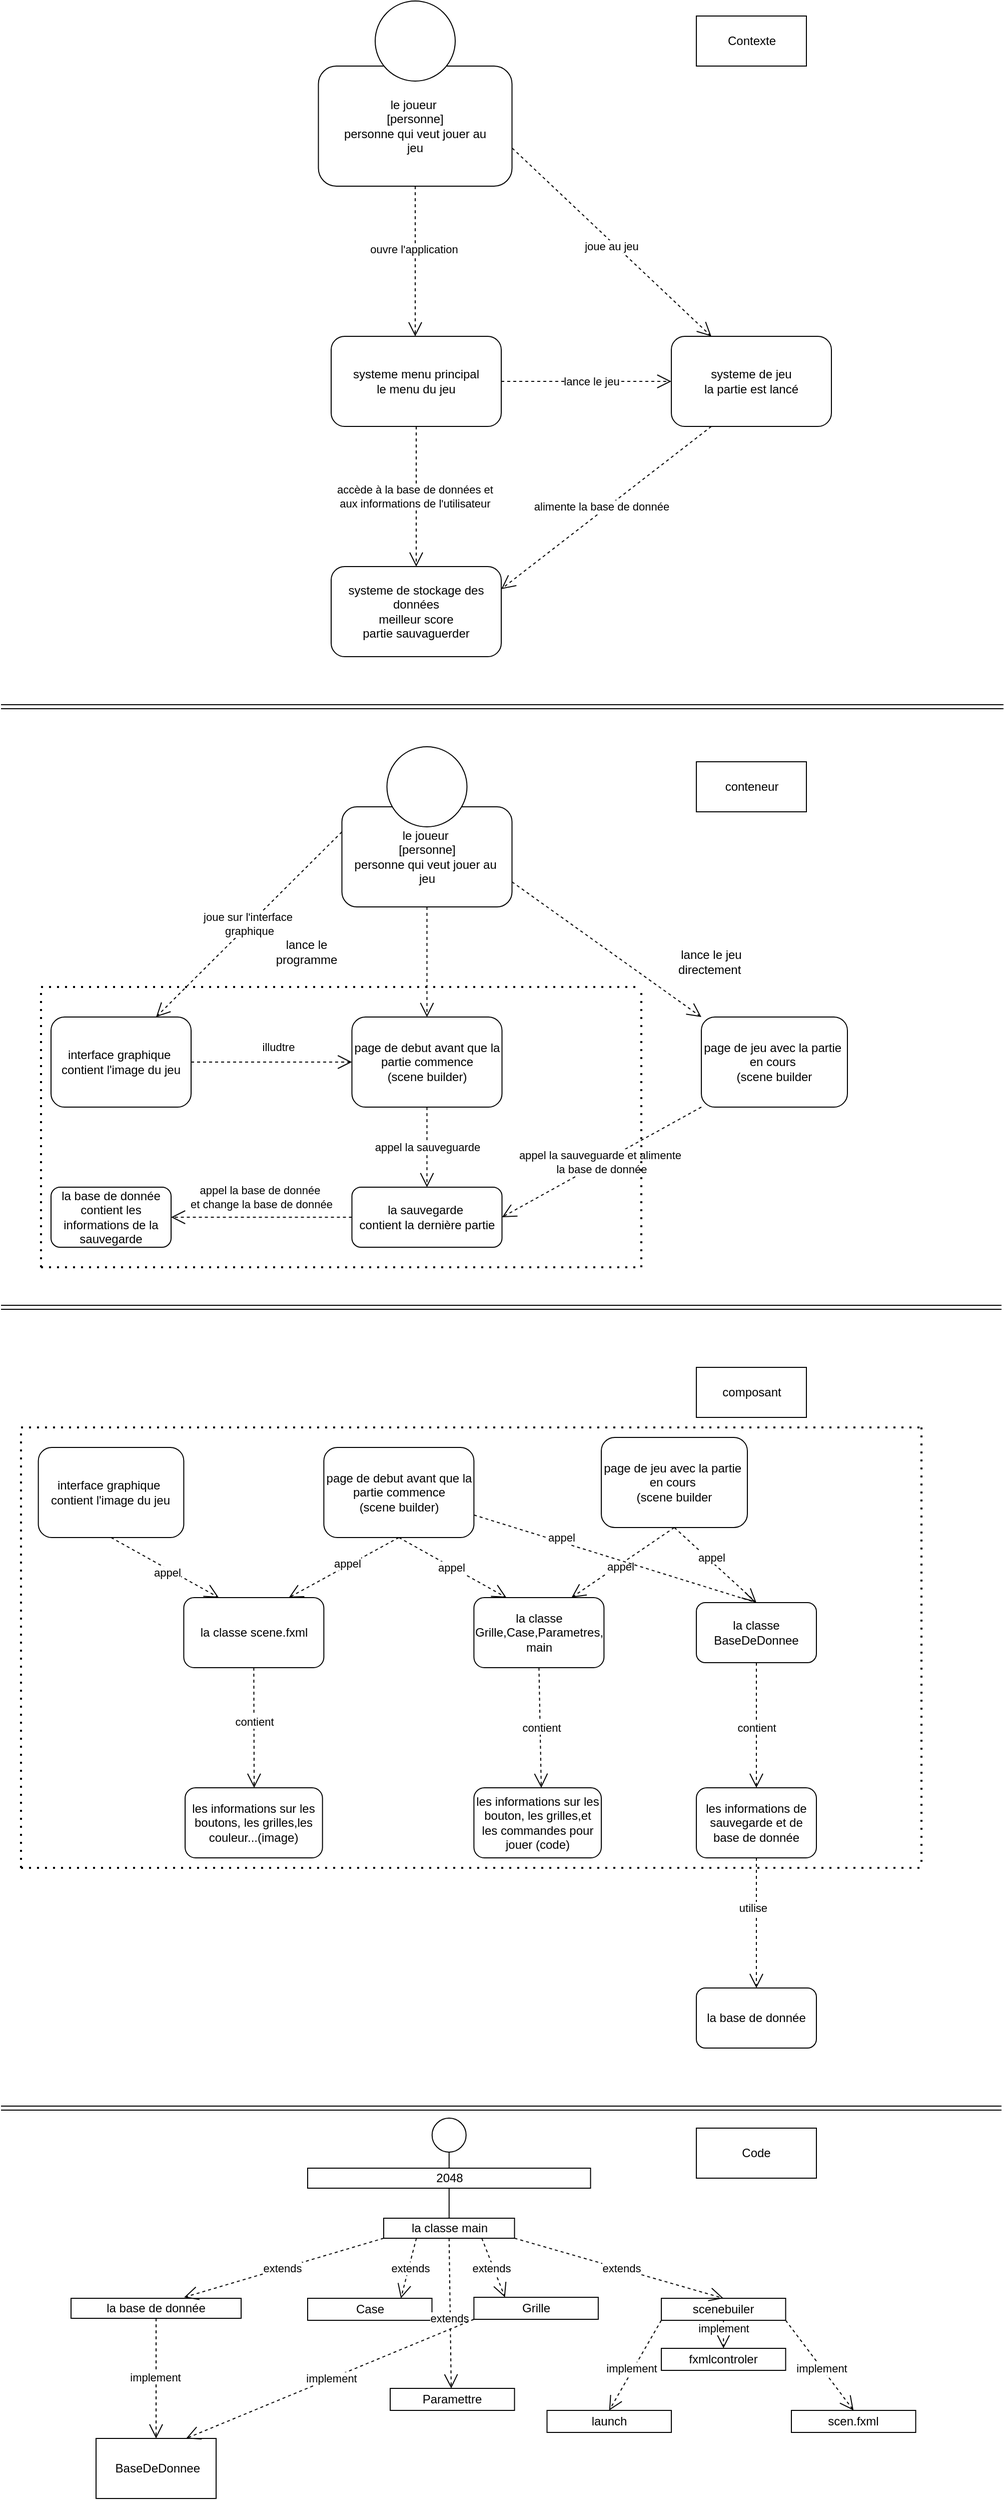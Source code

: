 <mxfile version="20.7.4" type="device"><diagram id="f_n2MWQCEkxtBgX8KyKz" name="Page-1"><mxGraphModel dx="1434" dy="802" grid="1" gridSize="10" guides="1" tooltips="1" connect="1" arrows="1" fold="1" page="1" pageScale="1" pageWidth="827" pageHeight="1169" math="0" shadow="0"><root><mxCell id="0"/><mxCell id="1" parent="0"/><mxCell id="XCGW9679U_AOxH5DLsGi-2" value="&lt;br&gt;" style="rounded=1;whiteSpace=wrap;html=1;" parent="1" vertex="1"><mxGeometry x="317.25" y="80" width="193.5" height="120" as="geometry"/></mxCell><mxCell id="XCGW9679U_AOxH5DLsGi-3" value="" style="ellipse;whiteSpace=wrap;html=1;aspect=fixed;" parent="1" vertex="1"><mxGeometry x="374" y="15" width="80" height="80" as="geometry"/></mxCell><mxCell id="XCGW9679U_AOxH5DLsGi-5" value="le joueur&amp;nbsp;&lt;br&gt;[personne]&lt;br&gt;personne qui veut jouer au jeu" style="text;strokeColor=none;align=center;fillColor=none;html=1;verticalAlign=middle;whiteSpace=wrap;rounded=0;" parent="1" vertex="1"><mxGeometry x="336" y="95" width="156" height="90" as="geometry"/></mxCell><mxCell id="XCGW9679U_AOxH5DLsGi-8" value="ouvre l'application&amp;nbsp;" style="endArrow=open;endSize=12;dashed=1;html=1;rounded=0;exitX=0.5;exitY=1;exitDx=0;exitDy=0;" parent="1" source="XCGW9679U_AOxH5DLsGi-2" edge="1"><mxGeometry x="-0.158" width="160" relative="1" as="geometry"><mxPoint x="330" y="380" as="sourcePoint"/><mxPoint x="414" y="350" as="targetPoint"/><mxPoint as="offset"/></mxGeometry></mxCell><mxCell id="bxx62z62F2Oq8NDC_ObV-1" value="" style="rounded=1;whiteSpace=wrap;html=1;" parent="1" vertex="1"><mxGeometry x="330" y="350" width="170" height="90" as="geometry"/></mxCell><mxCell id="bxx62z62F2Oq8NDC_ObV-2" value="systeme menu principal&lt;br&gt;le menu du jeu" style="text;strokeColor=none;align=center;fillColor=none;html=1;verticalAlign=middle;whiteSpace=wrap;rounded=0;" parent="1" vertex="1"><mxGeometry x="340" y="360" width="150" height="70" as="geometry"/></mxCell><mxCell id="bxx62z62F2Oq8NDC_ObV-3" value="accède à la base de données et&amp;nbsp;&lt;br&gt;aux informations de l'utilisateur&amp;nbsp;" style="endArrow=open;endSize=12;dashed=1;html=1;rounded=0;exitX=0.5;exitY=1;exitDx=0;exitDy=0;" parent="1" source="bxx62z62F2Oq8NDC_ObV-1" edge="1"><mxGeometry width="160" relative="1" as="geometry"><mxPoint x="330" y="410" as="sourcePoint"/><mxPoint x="415" y="580" as="targetPoint"/><mxPoint as="offset"/></mxGeometry></mxCell><mxCell id="bxx62z62F2Oq8NDC_ObV-4" value="" style="rounded=1;whiteSpace=wrap;html=1;" parent="1" vertex="1"><mxGeometry x="330" y="580" width="170" height="90" as="geometry"/></mxCell><mxCell id="bxx62z62F2Oq8NDC_ObV-7" value="systeme de stockage des données&lt;br&gt;meilleur score&lt;br&gt;partie sauvaguerder" style="text;strokeColor=none;align=center;fillColor=none;html=1;verticalAlign=middle;whiteSpace=wrap;rounded=0;" parent="1" vertex="1"><mxGeometry x="340" y="590" width="150" height="70" as="geometry"/></mxCell><mxCell id="bxx62z62F2Oq8NDC_ObV-8" value="lance le jeu" style="endArrow=open;endSize=12;dashed=1;html=1;rounded=0;exitX=1;exitY=0.5;exitDx=0;exitDy=0;" parent="1" source="bxx62z62F2Oq8NDC_ObV-1" edge="1"><mxGeometry x="0.059" width="160" relative="1" as="geometry"><mxPoint x="330" y="370" as="sourcePoint"/><mxPoint x="670" y="395" as="targetPoint"/><Array as="points"><mxPoint x="590" y="395"/></Array><mxPoint as="offset"/></mxGeometry></mxCell><mxCell id="bxx62z62F2Oq8NDC_ObV-9" value="" style="rounded=1;whiteSpace=wrap;html=1;" parent="1" vertex="1"><mxGeometry x="670" y="350" width="160" height="90" as="geometry"/></mxCell><mxCell id="bxx62z62F2Oq8NDC_ObV-11" value="systeme de jeu&lt;br&gt;la partie est lancé" style="text;strokeColor=none;align=center;fillColor=none;html=1;verticalAlign=middle;whiteSpace=wrap;rounded=0;" parent="1" vertex="1"><mxGeometry x="680" y="360" width="140" height="70" as="geometry"/></mxCell><mxCell id="bxx62z62F2Oq8NDC_ObV-13" value="alimente la base de donnée" style="endArrow=open;endSize=12;dashed=1;html=1;rounded=0;exitX=0.25;exitY=1;exitDx=0;exitDy=0;entryX=1;entryY=0.25;entryDx=0;entryDy=0;" parent="1" source="bxx62z62F2Oq8NDC_ObV-9" target="bxx62z62F2Oq8NDC_ObV-4" edge="1"><mxGeometry x="0.024" y="-4" width="160" relative="1" as="geometry"><mxPoint x="330" y="360" as="sourcePoint"/><mxPoint x="490" y="360" as="targetPoint"/><mxPoint as="offset"/></mxGeometry></mxCell><mxCell id="bxx62z62F2Oq8NDC_ObV-14" value="joue au jeu" style="endArrow=open;endSize=12;dashed=1;html=1;rounded=0;exitX=1.001;exitY=0.683;exitDx=0;exitDy=0;exitPerimeter=0;entryX=0.25;entryY=0;entryDx=0;entryDy=0;" parent="1" source="XCGW9679U_AOxH5DLsGi-2" target="bxx62z62F2Oq8NDC_ObV-9" edge="1"><mxGeometry x="0.018" y="-3" width="160" relative="1" as="geometry"><mxPoint x="330" y="360" as="sourcePoint"/><mxPoint x="490" y="360" as="targetPoint"/><mxPoint as="offset"/></mxGeometry></mxCell><mxCell id="bxx62z62F2Oq8NDC_ObV-17" value="le joueur&amp;nbsp;&lt;br&gt;[personne]&lt;br&gt;personne qui veut jouer au&amp;nbsp;&lt;br&gt;jeu" style="rounded=1;whiteSpace=wrap;html=1;" parent="1" vertex="1"><mxGeometry x="340.75" y="820" width="170" height="100" as="geometry"/></mxCell><mxCell id="bxx62z62F2Oq8NDC_ObV-18" value="" style="ellipse;whiteSpace=wrap;html=1;aspect=fixed;" parent="1" vertex="1"><mxGeometry x="385.75" y="760" width="80" height="80" as="geometry"/></mxCell><mxCell id="bxx62z62F2Oq8NDC_ObV-20" value="page de debut avant que la partie commence&lt;br&gt;(scene builder)" style="rounded=1;whiteSpace=wrap;html=1;" parent="1" vertex="1"><mxGeometry x="350.75" y="1030" width="150" height="90" as="geometry"/></mxCell><mxCell id="bxx62z62F2Oq8NDC_ObV-21" value="" style="endArrow=open;endSize=12;dashed=1;html=1;rounded=0;exitX=0.5;exitY=1;exitDx=0;exitDy=0;entryX=0.5;entryY=0;entryDx=0;entryDy=0;" parent="1" source="bxx62z62F2Oq8NDC_ObV-17" target="bxx62z62F2Oq8NDC_ObV-20" edge="1"><mxGeometry x="-0.226" y="-74" width="160" relative="1" as="geometry"><mxPoint x="330" y="970" as="sourcePoint"/><mxPoint x="490" y="970" as="targetPoint"/><mxPoint as="offset"/></mxGeometry></mxCell><mxCell id="bxx62z62F2Oq8NDC_ObV-23" value="" style="endArrow=open;endSize=12;dashed=1;html=1;rounded=0;exitX=1;exitY=0.75;exitDx=0;exitDy=0;entryX=0;entryY=0;entryDx=0;entryDy=0;" parent="1" source="bxx62z62F2Oq8NDC_ObV-17" target="bxx62z62F2Oq8NDC_ObV-24" edge="1"><mxGeometry x="0.113" y="69" width="160" relative="1" as="geometry"><mxPoint x="330" y="970" as="sourcePoint"/><mxPoint x="511" y="1030" as="targetPoint"/><mxPoint as="offset"/></mxGeometry></mxCell><mxCell id="bxx62z62F2Oq8NDC_ObV-24" value="page de jeu avec la partie&amp;nbsp;&lt;br&gt;en cours&amp;nbsp;&lt;br&gt;(scene builder" style="rounded=1;whiteSpace=wrap;html=1;" parent="1" vertex="1"><mxGeometry x="700" y="1030" width="146" height="90" as="geometry"/></mxCell><mxCell id="bxx62z62F2Oq8NDC_ObV-25" value="appel la sauveguarde" style="endArrow=open;endSize=12;dashed=1;html=1;rounded=0;exitX=0.5;exitY=1;exitDx=0;exitDy=0;entryX=0.5;entryY=0;entryDx=0;entryDy=0;" parent="1" source="bxx62z62F2Oq8NDC_ObV-20" target="bxx62z62F2Oq8NDC_ObV-28" edge="1"><mxGeometry width="160" relative="1" as="geometry"><mxPoint x="339" y="1120" as="sourcePoint"/><mxPoint x="360" y="1200" as="targetPoint"/></mxGeometry></mxCell><mxCell id="bxx62z62F2Oq8NDC_ObV-26" value="appel la sauveguarde et alimente&amp;nbsp;&lt;br&gt;la base de donnée" style="endArrow=open;endSize=12;dashed=1;html=1;rounded=0;exitX=0;exitY=1;exitDx=0;exitDy=0;entryX=1;entryY=0.5;entryDx=0;entryDy=0;" parent="1" source="bxx62z62F2Oq8NDC_ObV-24" target="bxx62z62F2Oq8NDC_ObV-28" edge="1"><mxGeometry width="160" relative="1" as="geometry"><mxPoint x="330" y="1160" as="sourcePoint"/><mxPoint x="480" y="1200" as="targetPoint"/></mxGeometry></mxCell><mxCell id="bxx62z62F2Oq8NDC_ObV-28" value="la sauvegarde&amp;nbsp;&lt;br&gt;contient la dernière partie" style="rounded=1;whiteSpace=wrap;html=1;" parent="1" vertex="1"><mxGeometry x="350.75" y="1200" width="150" height="60" as="geometry"/></mxCell><mxCell id="bxx62z62F2Oq8NDC_ObV-29" value="lance le programme" style="text;strokeColor=none;align=center;fillColor=none;html=1;verticalAlign=middle;whiteSpace=wrap;rounded=0;" parent="1" vertex="1"><mxGeometry x="260" y="950" width="90.75" height="30" as="geometry"/></mxCell><mxCell id="bxx62z62F2Oq8NDC_ObV-30" value="lance le jeu directement&amp;nbsp;" style="text;strokeColor=none;align=center;fillColor=none;html=1;verticalAlign=middle;whiteSpace=wrap;rounded=0;" parent="1" vertex="1"><mxGeometry x="680" y="960" width="60" height="30" as="geometry"/></mxCell><mxCell id="bxx62z62F2Oq8NDC_ObV-32" value="" style="endArrow=none;dashed=1;html=1;dashPattern=1 3;strokeWidth=2;rounded=0;" parent="1" edge="1"><mxGeometry width="50" height="50" relative="1" as="geometry"><mxPoint x="40" y="1000" as="sourcePoint"/><mxPoint x="640" y="1000" as="targetPoint"/></mxGeometry></mxCell><mxCell id="bxx62z62F2Oq8NDC_ObV-33" value="" style="endArrow=none;dashed=1;html=1;dashPattern=1 3;strokeWidth=2;rounded=0;" parent="1" edge="1"><mxGeometry width="50" height="50" relative="1" as="geometry"><mxPoint x="640" y="1280" as="sourcePoint"/><mxPoint x="640" y="1000" as="targetPoint"/></mxGeometry></mxCell><mxCell id="bxx62z62F2Oq8NDC_ObV-34" value="" style="endArrow=none;dashed=1;html=1;dashPattern=1 3;strokeWidth=2;rounded=0;" parent="1" edge="1"><mxGeometry width="50" height="50" relative="1" as="geometry"><mxPoint x="40" y="1280" as="sourcePoint"/><mxPoint x="40" y="1000" as="targetPoint"/></mxGeometry></mxCell><mxCell id="bxx62z62F2Oq8NDC_ObV-35" value="" style="endArrow=none;dashed=1;html=1;dashPattern=1 3;strokeWidth=2;rounded=0;" parent="1" edge="1"><mxGeometry width="50" height="50" relative="1" as="geometry"><mxPoint x="40" y="1280" as="sourcePoint"/><mxPoint x="640" y="1280" as="targetPoint"/></mxGeometry></mxCell><mxCell id="bxx62z62F2Oq8NDC_ObV-36" value="la base de donnée&lt;br&gt;contient les informations de la sauvegarde" style="rounded=1;whiteSpace=wrap;html=1;" parent="1" vertex="1"><mxGeometry x="50" y="1200" width="120" height="60" as="geometry"/></mxCell><mxCell id="bxx62z62F2Oq8NDC_ObV-37" value="appel la base de donnée&amp;nbsp;&lt;br&gt;et change la base de donnée" style="endArrow=open;endSize=12;dashed=1;html=1;rounded=0;entryX=1;entryY=0.5;entryDx=0;entryDy=0;exitX=0;exitY=0.5;exitDx=0;exitDy=0;" parent="1" source="bxx62z62F2Oq8NDC_ObV-28" target="bxx62z62F2Oq8NDC_ObV-36" edge="1"><mxGeometry x="0.004" y="-20" width="160" relative="1" as="geometry"><mxPoint x="330" y="1030" as="sourcePoint"/><mxPoint x="490" y="1030" as="targetPoint"/><mxPoint as="offset"/></mxGeometry></mxCell><mxCell id="bxx62z62F2Oq8NDC_ObV-38" value="interface graphique&amp;nbsp;&lt;br&gt;contient l'image du jeu" style="rounded=1;whiteSpace=wrap;html=1;" parent="1" vertex="1"><mxGeometry x="50" y="1030" width="140" height="90" as="geometry"/></mxCell><mxCell id="bxx62z62F2Oq8NDC_ObV-40" value="joue sur l'interface&amp;nbsp;&lt;br&gt;graphique" style="endArrow=open;endSize=12;dashed=1;html=1;rounded=0;entryX=0.75;entryY=0;entryDx=0;entryDy=0;exitX=0;exitY=0.25;exitDx=0;exitDy=0;" parent="1" source="bxx62z62F2Oq8NDC_ObV-17" target="bxx62z62F2Oq8NDC_ObV-38" edge="1"><mxGeometry width="160" relative="1" as="geometry"><mxPoint x="330" y="1000" as="sourcePoint"/><mxPoint x="490" y="1000" as="targetPoint"/></mxGeometry></mxCell><mxCell id="bxx62z62F2Oq8NDC_ObV-41" value="illudtre" style="endArrow=open;endSize=12;dashed=1;html=1;rounded=0;exitX=1;exitY=0.5;exitDx=0;exitDy=0;entryX=0;entryY=0.5;entryDx=0;entryDy=0;" parent="1" source="bxx62z62F2Oq8NDC_ObV-38" target="bxx62z62F2Oq8NDC_ObV-20" edge="1"><mxGeometry x="0.081" y="15" width="160" relative="1" as="geometry"><mxPoint x="330" y="990" as="sourcePoint"/><mxPoint x="490" y="990" as="targetPoint"/><mxPoint as="offset"/></mxGeometry></mxCell><mxCell id="bxx62z62F2Oq8NDC_ObV-43" value="Contexte" style="html=1;" parent="1" vertex="1"><mxGeometry x="695" y="30" width="110" height="50" as="geometry"/></mxCell><mxCell id="bxx62z62F2Oq8NDC_ObV-44" value="" style="shape=link;html=1;rounded=0;" parent="1" edge="1"><mxGeometry width="100" relative="1" as="geometry"><mxPoint y="720" as="sourcePoint"/><mxPoint x="1002" y="720" as="targetPoint"/></mxGeometry></mxCell><mxCell id="bxx62z62F2Oq8NDC_ObV-45" value="conteneur" style="html=1;" parent="1" vertex="1"><mxGeometry x="695" y="775" width="110" height="50" as="geometry"/></mxCell><mxCell id="bxx62z62F2Oq8NDC_ObV-47" value="" style="shape=link;html=1;rounded=0;" parent="1" edge="1"><mxGeometry width="100" relative="1" as="geometry"><mxPoint y="1320" as="sourcePoint"/><mxPoint x="1000" y="1320" as="targetPoint"/></mxGeometry></mxCell><mxCell id="bxx62z62F2Oq8NDC_ObV-48" value="composant" style="html=1;" parent="1" vertex="1"><mxGeometry x="695" y="1380" width="110" height="50" as="geometry"/></mxCell><mxCell id="bxx62z62F2Oq8NDC_ObV-52" value="interface graphique&amp;nbsp;&lt;br&gt;contient l'image du jeu" style="rounded=1;whiteSpace=wrap;html=1;" parent="1" vertex="1"><mxGeometry x="37.31" y="1460" width="145.38" height="90" as="geometry"/></mxCell><mxCell id="bxx62z62F2Oq8NDC_ObV-53" value="page de debut avant que la partie commence&lt;br&gt;(scene builder)" style="rounded=1;whiteSpace=wrap;html=1;" parent="1" vertex="1"><mxGeometry x="322.69" y="1460" width="150" height="90" as="geometry"/></mxCell><mxCell id="bxx62z62F2Oq8NDC_ObV-54" value="&lt;font style=&quot;vertical-align: inherit;&quot;&gt;&lt;font style=&quot;vertical-align: inherit;&quot;&gt;appel&lt;/font&gt;&lt;/font&gt;" style="endArrow=open;endSize=12;dashed=1;html=1;rounded=0;exitX=0.5;exitY=1;exitDx=0;exitDy=0;entryX=0.25;entryY=0;entryDx=0;entryDy=0;" parent="1" source="bxx62z62F2Oq8NDC_ObV-52" target="bxx62z62F2Oq8NDC_ObV-55" edge="1"><mxGeometry x="0.06" y="-3" width="160" relative="1" as="geometry"><mxPoint x="400" y="1750" as="sourcePoint"/><mxPoint x="310" y="1680" as="targetPoint"/><mxPoint as="offset"/></mxGeometry></mxCell><mxCell id="bxx62z62F2Oq8NDC_ObV-55" value="la classe scene.fxml&lt;br&gt;" style="rounded=1;whiteSpace=wrap;html=1;" parent="1" vertex="1"><mxGeometry x="182.69" y="1610" width="140" height="70" as="geometry"/></mxCell><mxCell id="bxx62z62F2Oq8NDC_ObV-58" value="page de jeu avec la partie&amp;nbsp;&lt;br&gt;en cours&amp;nbsp;&lt;br&gt;(scene builder" style="rounded=1;whiteSpace=wrap;html=1;" parent="1" vertex="1"><mxGeometry x="600" y="1450" width="146" height="90" as="geometry"/></mxCell><mxCell id="XHBotWARn2kSDnQEhnO9-2" value="&lt;font style=&quot;vertical-align: inherit;&quot;&gt;&lt;font style=&quot;vertical-align: inherit;&quot;&gt;appel&lt;/font&gt;&lt;/font&gt;" style="endArrow=open;endSize=12;dashed=1;html=1;rounded=0;exitX=0.5;exitY=1;exitDx=0;exitDy=0;entryX=0.75;entryY=0;entryDx=0;entryDy=0;" parent="1" source="bxx62z62F2Oq8NDC_ObV-53" target="bxx62z62F2Oq8NDC_ObV-55" edge="1"><mxGeometry x="-0.072" y="-2" width="160" relative="1" as="geometry"><mxPoint x="650" y="1570" as="sourcePoint"/><mxPoint x="810" y="1570" as="targetPoint"/><mxPoint as="offset"/></mxGeometry></mxCell><mxCell id="XHBotWARn2kSDnQEhnO9-3" value="&lt;font style=&quot;vertical-align: inherit;&quot;&gt;&lt;font style=&quot;vertical-align: inherit;&quot;&gt;contient&lt;/font&gt;&lt;/font&gt;" style="endArrow=open;endSize=12;dashed=1;html=1;rounded=0;exitX=0.5;exitY=1;exitDx=0;exitDy=0;" parent="1" source="bxx62z62F2Oq8NDC_ObV-55" edge="1"><mxGeometry x="-0.091" width="160" relative="1" as="geometry"><mxPoint x="650" y="1710" as="sourcePoint"/><mxPoint x="253" y="1800" as="targetPoint"/><mxPoint as="offset"/></mxGeometry></mxCell><mxCell id="XHBotWARn2kSDnQEhnO9-4" value="les informations sur les boutons, les grilles,les couleur...(image)" style="rounded=1;whiteSpace=wrap;html=1;" parent="1" vertex="1"><mxGeometry x="184.03" y="1800" width="137.31" height="70" as="geometry"/></mxCell><mxCell id="XHBotWARn2kSDnQEhnO9-5" value="la classe Grille,Case,Parametres,&lt;br&gt;main" style="rounded=1;whiteSpace=wrap;html=1;" parent="1" vertex="1"><mxGeometry x="472.69" y="1610" width="130" height="70" as="geometry"/></mxCell><mxCell id="XHBotWARn2kSDnQEhnO9-6" value="appel" style="endArrow=open;endSize=12;dashed=1;html=1;rounded=0;exitX=0.5;exitY=1;exitDx=0;exitDy=0;entryX=0.25;entryY=0;entryDx=0;entryDy=0;" parent="1" source="bxx62z62F2Oq8NDC_ObV-53" target="XHBotWARn2kSDnQEhnO9-5" edge="1"><mxGeometry x="-0.02" y="-1" width="160" relative="1" as="geometry"><mxPoint x="650" y="1550" as="sourcePoint"/><mxPoint x="810" y="1550" as="targetPoint"/><mxPoint as="offset"/></mxGeometry></mxCell><mxCell id="XHBotWARn2kSDnQEhnO9-8" value="appel" style="endArrow=open;endSize=12;dashed=1;html=1;rounded=0;entryX=0.75;entryY=0;entryDx=0;entryDy=0;exitX=0.5;exitY=1;exitDx=0;exitDy=0;" parent="1" source="bxx62z62F2Oq8NDC_ObV-58" target="XHBotWARn2kSDnQEhnO9-5" edge="1"><mxGeometry x="0.082" y="3" width="160" relative="1" as="geometry"><mxPoint x="650" y="1550" as="sourcePoint"/><mxPoint x="810" y="1550" as="targetPoint"/><mxPoint y="-1" as="offset"/></mxGeometry></mxCell><mxCell id="XHBotWARn2kSDnQEhnO9-9" value="contient" style="endArrow=open;endSize=12;dashed=1;html=1;rounded=0;exitX=0.5;exitY=1;exitDx=0;exitDy=0;" parent="1" source="XHBotWARn2kSDnQEhnO9-5" edge="1"><mxGeometry x="0.0" y="1" width="160" relative="1" as="geometry"><mxPoint x="650" y="1780" as="sourcePoint"/><mxPoint x="540" y="1800" as="targetPoint"/><mxPoint as="offset"/></mxGeometry></mxCell><mxCell id="XHBotWARn2kSDnQEhnO9-10" value="les informations sur les bouton, les grilles,et les commandes pour jouer (code)" style="rounded=1;whiteSpace=wrap;html=1;" parent="1" vertex="1"><mxGeometry x="472.69" y="1800" width="127.31" height="70" as="geometry"/></mxCell><mxCell id="XHBotWARn2kSDnQEhnO9-11" value="appel" style="endArrow=open;endSize=12;dashed=1;html=1;rounded=0;exitX=1;exitY=0.75;exitDx=0;exitDy=0;entryX=0.5;entryY=0;entryDx=0;entryDy=0;" parent="1" source="bxx62z62F2Oq8NDC_ObV-53" target="XHBotWARn2kSDnQEhnO9-14" edge="1"><mxGeometry x="-0.391" y="4" width="160" relative="1" as="geometry"><mxPoint x="650" y="1760" as="sourcePoint"/><mxPoint x="720" y="1600" as="targetPoint"/><mxPoint as="offset"/></mxGeometry></mxCell><mxCell id="XHBotWARn2kSDnQEhnO9-13" value="appel" style="endArrow=open;endSize=12;dashed=1;html=1;rounded=0;exitX=0.5;exitY=1;exitDx=0;exitDy=0;entryX=0.5;entryY=0;entryDx=0;entryDy=0;" parent="1" source="bxx62z62F2Oq8NDC_ObV-58" target="XHBotWARn2kSDnQEhnO9-14" edge="1"><mxGeometry x="-0.144" y="3" width="160" relative="1" as="geometry"><mxPoint x="650" y="1820" as="sourcePoint"/><mxPoint x="720" y="1600" as="targetPoint"/><mxPoint as="offset"/></mxGeometry></mxCell><mxCell id="XHBotWARn2kSDnQEhnO9-14" value="la classe BaseDeDonnee" style="rounded=1;whiteSpace=wrap;html=1;" parent="1" vertex="1"><mxGeometry x="695" y="1615" width="120" height="60" as="geometry"/></mxCell><mxCell id="XHBotWARn2kSDnQEhnO9-15" value="contient" style="endArrow=open;endSize=12;dashed=1;html=1;rounded=0;exitX=0.5;exitY=1;exitDx=0;exitDy=0;" parent="1" source="XHBotWARn2kSDnQEhnO9-14" target="XHBotWARn2kSDnQEhnO9-16" edge="1"><mxGeometry x="0.04" width="160" relative="1" as="geometry"><mxPoint x="650" y="1810" as="sourcePoint"/><mxPoint x="755" y="1790" as="targetPoint"/><mxPoint as="offset"/></mxGeometry></mxCell><mxCell id="XHBotWARn2kSDnQEhnO9-16" value="les informations de sauvegarde et de base de donnée" style="rounded=1;whiteSpace=wrap;html=1;" parent="1" vertex="1"><mxGeometry x="695" y="1800" width="120" height="70" as="geometry"/></mxCell><mxCell id="XHBotWARn2kSDnQEhnO9-17" value="la base de donnée" style="rounded=1;whiteSpace=wrap;html=1;" parent="1" vertex="1"><mxGeometry x="695" y="2000" width="120" height="60" as="geometry"/></mxCell><mxCell id="XHBotWARn2kSDnQEhnO9-18" value="utilise&amp;nbsp;" style="endArrow=open;endSize=12;dashed=1;html=1;rounded=0;exitX=0.5;exitY=1;exitDx=0;exitDy=0;entryX=0.5;entryY=0;entryDx=0;entryDy=0;" parent="1" source="XHBotWARn2kSDnQEhnO9-16" target="XHBotWARn2kSDnQEhnO9-17" edge="1"><mxGeometry x="-0.232" y="-2" width="160" relative="1" as="geometry"><mxPoint x="650" y="1800" as="sourcePoint"/><mxPoint x="810" y="1800" as="targetPoint"/><mxPoint as="offset"/></mxGeometry></mxCell><mxCell id="XHBotWARn2kSDnQEhnO9-19" value="" style="endArrow=none;dashed=1;html=1;dashPattern=1 3;strokeWidth=2;rounded=0;" parent="1" edge="1"><mxGeometry width="50" height="50" relative="1" as="geometry"><mxPoint x="20" y="1880" as="sourcePoint"/><mxPoint x="920" y="1880" as="targetPoint"/></mxGeometry></mxCell><mxCell id="XHBotWARn2kSDnQEhnO9-20" value="" style="endArrow=none;dashed=1;html=1;dashPattern=1 3;strokeWidth=2;rounded=0;" parent="1" edge="1"><mxGeometry width="50" height="50" relative="1" as="geometry"><mxPoint x="920" y="1440" as="sourcePoint"/><mxPoint x="920" y="1880" as="targetPoint"/></mxGeometry></mxCell><mxCell id="XHBotWARn2kSDnQEhnO9-21" value="" style="endArrow=none;dashed=1;html=1;dashPattern=1 3;strokeWidth=2;rounded=0;" parent="1" edge="1"><mxGeometry width="50" height="50" relative="1" as="geometry"><mxPoint x="20" y="1880" as="sourcePoint"/><mxPoint x="20" y="1440" as="targetPoint"/></mxGeometry></mxCell><mxCell id="XHBotWARn2kSDnQEhnO9-23" value="" style="endArrow=none;dashed=1;html=1;dashPattern=1 3;strokeWidth=2;rounded=0;" parent="1" edge="1"><mxGeometry width="50" height="50" relative="1" as="geometry"><mxPoint x="20" y="1440" as="sourcePoint"/><mxPoint x="920" y="1440" as="targetPoint"/></mxGeometry></mxCell><mxCell id="XHBotWARn2kSDnQEhnO9-24" value="" style="shape=link;html=1;rounded=0;" parent="1" edge="1"><mxGeometry width="100" relative="1" as="geometry"><mxPoint y="2120" as="sourcePoint"/><mxPoint x="1000" y="2120" as="targetPoint"/></mxGeometry></mxCell><mxCell id="XHBotWARn2kSDnQEhnO9-28" value="2048" style="rounded=0;whiteSpace=wrap;html=1;" parent="1" vertex="1"><mxGeometry x="306.5" y="2180" width="282.75" height="20" as="geometry"/></mxCell><mxCell id="XHBotWARn2kSDnQEhnO9-29" value="" style="ellipse;whiteSpace=wrap;html=1;aspect=fixed;" parent="1" vertex="1"><mxGeometry x="430.87" y="2130" width="34" height="34" as="geometry"/></mxCell><mxCell id="XHBotWARn2kSDnQEhnO9-30" value="Code" style="rounded=0;whiteSpace=wrap;html=1;" parent="1" vertex="1"><mxGeometry x="695" y="2140" width="120" height="50" as="geometry"/></mxCell><mxCell id="XHBotWARn2kSDnQEhnO9-31" value="" style="endArrow=none;html=1;rounded=0;exitX=0.5;exitY=0;exitDx=0;exitDy=0;entryX=0.5;entryY=1;entryDx=0;entryDy=0;" parent="1" source="XHBotWARn2kSDnQEhnO9-28" target="XHBotWARn2kSDnQEhnO9-29" edge="1"><mxGeometry width="50" height="50" relative="1" as="geometry"><mxPoint x="470" y="2040" as="sourcePoint"/><mxPoint x="520" y="1990" as="targetPoint"/></mxGeometry></mxCell><mxCell id="XHBotWARn2kSDnQEhnO9-33" value="&amp;nbsp;BaseDeDonnee" style="rounded=0;whiteSpace=wrap;html=1;" parent="1" vertex="1"><mxGeometry x="95" y="2450" width="120" height="60" as="geometry"/></mxCell><mxCell id="XHBotWARn2kSDnQEhnO9-34" value="la base de donnée" style="rounded=0;whiteSpace=wrap;html=1;" parent="1" vertex="1"><mxGeometry x="70" y="2310" width="170" height="20" as="geometry"/></mxCell><mxCell id="XHBotWARn2kSDnQEhnO9-35" value="extends" style="endArrow=open;endSize=12;dashed=1;html=1;rounded=0;entryX=0.665;entryY=-0.05;entryDx=0;entryDy=0;entryPerimeter=0;exitX=0;exitY=1;exitDx=0;exitDy=0;" parent="1" source="XHBotWARn2kSDnQEhnO9-37" target="XHBotWARn2kSDnQEhnO9-34" edge="1"><mxGeometry x="0.016" width="160" relative="1" as="geometry"><mxPoint x="360" y="2250" as="sourcePoint"/><mxPoint x="580" y="2420" as="targetPoint"/><mxPoint as="offset"/></mxGeometry></mxCell><mxCell id="XHBotWARn2kSDnQEhnO9-36" value="implement" style="endArrow=open;endSize=12;dashed=1;html=1;rounded=0;exitX=0.5;exitY=1;exitDx=0;exitDy=0;entryX=0.5;entryY=0;entryDx=0;entryDy=0;" parent="1" source="XHBotWARn2kSDnQEhnO9-34" target="XHBotWARn2kSDnQEhnO9-33" edge="1"><mxGeometry x="-0.019" y="-1" width="160" relative="1" as="geometry"><mxPoint x="420" y="2420" as="sourcePoint"/><mxPoint x="580" y="2420" as="targetPoint"/><mxPoint as="offset"/></mxGeometry></mxCell><mxCell id="XHBotWARn2kSDnQEhnO9-37" value="la classe main" style="rounded=0;whiteSpace=wrap;html=1;" parent="1" vertex="1"><mxGeometry x="382.5" y="2230" width="130.75" height="20" as="geometry"/></mxCell><mxCell id="XHBotWARn2kSDnQEhnO9-38" value="Case" style="rounded=0;whiteSpace=wrap;html=1;" parent="1" vertex="1"><mxGeometry x="306.5" y="2310" width="124.25" height="22" as="geometry"/></mxCell><mxCell id="XHBotWARn2kSDnQEhnO9-40" value="" style="endArrow=none;html=1;rounded=0;entryX=0.5;entryY=1;entryDx=0;entryDy=0;exitX=0.5;exitY=0;exitDx=0;exitDy=0;" parent="1" source="XHBotWARn2kSDnQEhnO9-37" target="XHBotWARn2kSDnQEhnO9-28" edge="1"><mxGeometry width="50" height="50" relative="1" as="geometry"><mxPoint x="470" y="2440" as="sourcePoint"/><mxPoint x="520" y="2390" as="targetPoint"/></mxGeometry></mxCell><mxCell id="XHBotWARn2kSDnQEhnO9-44" value="Grille" style="rounded=0;whiteSpace=wrap;html=1;" parent="1" vertex="1"><mxGeometry x="472.69" y="2309" width="124.25" height="22" as="geometry"/></mxCell><mxCell id="XHBotWARn2kSDnQEhnO9-45" value="Paramettre" style="rounded=0;whiteSpace=wrap;html=1;" parent="1" vertex="1"><mxGeometry x="389" y="2400" width="124.25" height="22" as="geometry"/></mxCell><mxCell id="XHBotWARn2kSDnQEhnO9-46" value="extends" style="endArrow=open;endSize=12;dashed=1;html=1;rounded=0;exitX=0.25;exitY=1;exitDx=0;exitDy=0;entryX=0.75;entryY=0;entryDx=0;entryDy=0;" parent="1" source="XHBotWARn2kSDnQEhnO9-37" target="XHBotWARn2kSDnQEhnO9-38" edge="1"><mxGeometry x="-0.021" y="2" width="160" relative="1" as="geometry"><mxPoint x="420" y="2420" as="sourcePoint"/><mxPoint x="580" y="2420" as="targetPoint"/><mxPoint as="offset"/></mxGeometry></mxCell><mxCell id="XHBotWARn2kSDnQEhnO9-47" value="extends" style="endArrow=open;endSize=12;dashed=1;html=1;rounded=0;exitX=0.5;exitY=1;exitDx=0;exitDy=0;" parent="1" source="XHBotWARn2kSDnQEhnO9-37" edge="1"><mxGeometry x="0.067" y="-1" width="160" relative="1" as="geometry"><mxPoint x="420" y="2420" as="sourcePoint"/><mxPoint x="450" y="2400" as="targetPoint"/><mxPoint as="offset"/></mxGeometry></mxCell><mxCell id="XHBotWARn2kSDnQEhnO9-48" value="extends" style="endArrow=open;endSize=12;dashed=1;html=1;rounded=0;exitX=0.75;exitY=1;exitDx=0;exitDy=0;entryX=0.25;entryY=0;entryDx=0;entryDy=0;" parent="1" source="XHBotWARn2kSDnQEhnO9-37" target="XHBotWARn2kSDnQEhnO9-44" edge="1"><mxGeometry x="-0.01" y="-2" width="160" relative="1" as="geometry"><mxPoint x="420" y="2420" as="sourcePoint"/><mxPoint x="580" y="2420" as="targetPoint"/><mxPoint as="offset"/></mxGeometry></mxCell><mxCell id="XHBotWARn2kSDnQEhnO9-49" value="implement" style="endArrow=open;endSize=12;dashed=1;html=1;rounded=0;exitX=0;exitY=1;exitDx=0;exitDy=0;entryX=0.75;entryY=0;entryDx=0;entryDy=0;" parent="1" source="XHBotWARn2kSDnQEhnO9-44" target="XHBotWARn2kSDnQEhnO9-33" edge="1"><mxGeometry x="-0.008" width="160" relative="1" as="geometry"><mxPoint x="420" y="2420" as="sourcePoint"/><mxPoint x="580" y="2420" as="targetPoint"/><mxPoint as="offset"/></mxGeometry></mxCell><mxCell id="XHBotWARn2kSDnQEhnO9-51" value="scenebuiler" style="rounded=0;whiteSpace=wrap;html=1;" parent="1" vertex="1"><mxGeometry x="660" y="2310" width="124.25" height="22" as="geometry"/></mxCell><mxCell id="XHBotWARn2kSDnQEhnO9-52" value="fxmlcontroler" style="rounded=0;whiteSpace=wrap;html=1;" parent="1" vertex="1"><mxGeometry x="660" y="2360" width="124.25" height="22" as="geometry"/></mxCell><mxCell id="XHBotWARn2kSDnQEhnO9-53" value="scen.fxml" style="rounded=0;whiteSpace=wrap;html=1;" parent="1" vertex="1"><mxGeometry x="790" y="2422" width="124.25" height="22" as="geometry"/></mxCell><mxCell id="XHBotWARn2kSDnQEhnO9-54" value="launch" style="rounded=0;whiteSpace=wrap;html=1;" parent="1" vertex="1"><mxGeometry x="545.75" y="2422" width="124.25" height="22" as="geometry"/></mxCell><mxCell id="XHBotWARn2kSDnQEhnO9-55" value="implement" style="endArrow=open;endSize=12;dashed=1;html=1;rounded=0;exitX=0.5;exitY=1;exitDx=0;exitDy=0;entryX=0.5;entryY=0;entryDx=0;entryDy=0;" parent="1" source="XHBotWARn2kSDnQEhnO9-51" target="XHBotWARn2kSDnQEhnO9-52" edge="1"><mxGeometry x="-0.429" width="160" relative="1" as="geometry"><mxPoint x="420" y="2420" as="sourcePoint"/><mxPoint x="580" y="2420" as="targetPoint"/><mxPoint as="offset"/></mxGeometry></mxCell><mxCell id="XHBotWARn2kSDnQEhnO9-57" value="extends" style="endArrow=open;endSize=12;dashed=1;html=1;rounded=0;entryX=0.5;entryY=0;entryDx=0;entryDy=0;exitX=1;exitY=1;exitDx=0;exitDy=0;" parent="1" source="XHBotWARn2kSDnQEhnO9-37" target="XHBotWARn2kSDnQEhnO9-51" edge="1"><mxGeometry x="0.021" y="1" width="160" relative="1" as="geometry"><mxPoint x="420" y="2420" as="sourcePoint"/><mxPoint x="580" y="2420" as="targetPoint"/><mxPoint as="offset"/></mxGeometry></mxCell><mxCell id="XHBotWARn2kSDnQEhnO9-58" value="implement" style="endArrow=open;endSize=12;dashed=1;html=1;rounded=0;exitX=0;exitY=1;exitDx=0;exitDy=0;entryX=0.5;entryY=0;entryDx=0;entryDy=0;" parent="1" source="XHBotWARn2kSDnQEhnO9-51" target="XHBotWARn2kSDnQEhnO9-54" edge="1"><mxGeometry x="0.088" y="-2" width="160" relative="1" as="geometry"><mxPoint x="420" y="2420" as="sourcePoint"/><mxPoint x="580" y="2420" as="targetPoint"/><mxPoint as="offset"/></mxGeometry></mxCell><mxCell id="XHBotWARn2kSDnQEhnO9-59" value="implement" style="endArrow=open;endSize=12;dashed=1;html=1;rounded=0;exitX=1;exitY=1;exitDx=0;exitDy=0;entryX=0.5;entryY=0;entryDx=0;entryDy=0;" parent="1" source="XHBotWARn2kSDnQEhnO9-51" target="XHBotWARn2kSDnQEhnO9-53" edge="1"><mxGeometry x="0.062" width="160" relative="1" as="geometry"><mxPoint x="420" y="2420" as="sourcePoint"/><mxPoint x="580" y="2420" as="targetPoint"/><mxPoint as="offset"/></mxGeometry></mxCell></root></mxGraphModel></diagram></mxfile>